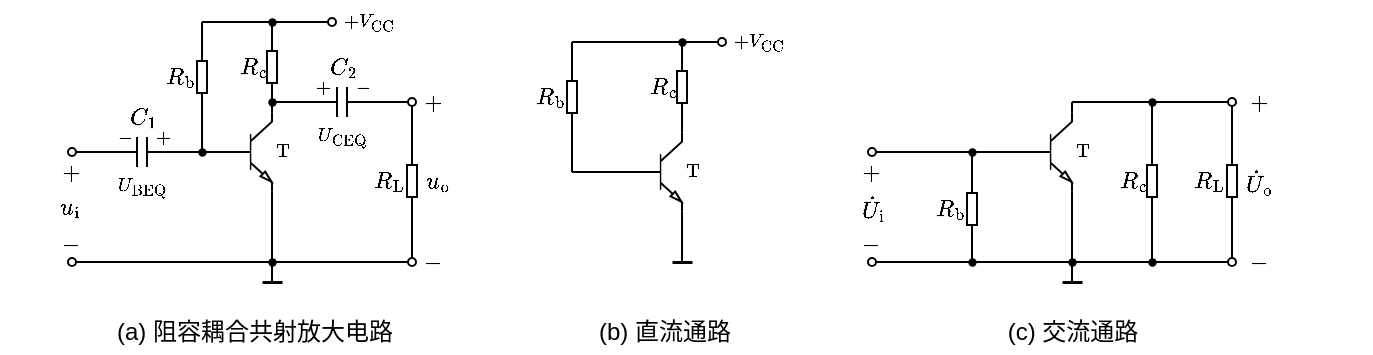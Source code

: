 <mxfile version="17.2.1" type="device"><diagram id="LxgpGTEpM2uw6Em7y6WH" name="第 1 页"><mxGraphModel dx="942" dy="685" grid="1" gridSize="5" guides="1" tooltips="1" connect="1" arrows="1" fold="1" page="1" pageScale="1" pageWidth="827" pageHeight="1169" math="1" shadow="0"><root><mxCell id="0"/><mxCell id="1" parent="0"/><mxCell id="xhZ3Qp5s_fJm1hB33Sz4-6" value="\(u_\mathrm{i}\)" style="text;html=1;resizable=1;autosize=1;align=center;verticalAlign=middle;points=[];fillColor=none;strokeColor=none;rounded=0;comic=0;movable=1;rotatable=1;deletable=1;editable=1;connectable=0;fontSize=10;" parent="1" vertex="1"><mxGeometry x="111.5" y="165" width="15" height="15" as="geometry"/></mxCell><mxCell id="xhZ3Qp5s_fJm1hB33Sz4-12" value="" style="endArrow=none;html=1;rounded=0;fontSize=10;startSize=4;endSize=4;entryX=1;entryY=0.5;entryDx=0;entryDy=0;entryPerimeter=0;endFill=0;startArrow=oval;startFill=0;" parent="1" target="xhZ3Qp5s_fJm1hB33Sz4-76" edge="1"><mxGeometry width="50" height="50" relative="1" as="geometry"><mxPoint x="120" y="145" as="sourcePoint"/><mxPoint x="147" y="145.0" as="targetPoint"/></mxGeometry></mxCell><mxCell id="xhZ3Qp5s_fJm1hB33Sz4-14" value="" style="endArrow=none;html=1;rounded=0;fontSize=10;startSize=4;endSize=4;exitX=0;exitY=0.5;exitDx=0;exitDy=0;exitPerimeter=0;entryX=0;entryY=0.5;entryDx=0;entryDy=0;entryPerimeter=0;" parent="1" source="xhZ3Qp5s_fJm1hB33Sz4-76" target="xhZ3Qp5s_fJm1hB33Sz4-35" edge="1"><mxGeometry width="50" height="50" relative="1" as="geometry"><mxPoint x="172" y="145.0" as="sourcePoint"/><mxPoint x="192" y="145" as="targetPoint"/></mxGeometry></mxCell><mxCell id="xhZ3Qp5s_fJm1hB33Sz4-19" value="$$R_{\mathrm{c}}$$" style="text;html=1;resizable=1;autosize=1;align=center;verticalAlign=middle;points=[];fillColor=none;strokeColor=none;rounded=0;fontSize=10;movable=1;rotatable=1;deletable=1;editable=1;connectable=0;allowArrows=0;" parent="1" vertex="1"><mxGeometry x="202.5" y="92.5" width="15" height="20" as="geometry"/></mxCell><mxCell id="xhZ3Qp5s_fJm1hB33Sz4-20" value="" style="endArrow=none;html=1;rounded=0;fontSize=10;startSize=4;endSize=4;entryX=1;entryY=0.5;entryDx=0;entryDy=0;entryPerimeter=0;" parent="1" target="xhZ3Qp5s_fJm1hB33Sz4-21" edge="1"><mxGeometry width="50" height="50" relative="1" as="geometry"><mxPoint x="220" y="80" as="sourcePoint"/><mxPoint x="417" y="40.5" as="targetPoint"/></mxGeometry></mxCell><mxCell id="xhZ3Qp5s_fJm1hB33Sz4-21" value="" style="pointerEvents=1;verticalLabelPosition=bottom;shadow=0;dashed=0;align=center;html=1;verticalAlign=top;shape=mxgraph.electrical.resistors.resistor_1;fontSize=10;direction=north;allowArrows=0;" parent="1" vertex="1"><mxGeometry x="217.5" y="90" width="5" height="25" as="geometry"/></mxCell><mxCell id="xhZ3Qp5s_fJm1hB33Sz4-22" value="" style="endArrow=none;html=1;rounded=0;fontSize=10;startSize=4;endSize=4;exitX=0;exitY=0.5;exitDx=0;exitDy=0;exitPerimeter=0;entryX=1;entryY=0;entryDx=0;entryDy=0;entryPerimeter=0;" parent="1" source="xhZ3Qp5s_fJm1hB33Sz4-21" target="xhZ3Qp5s_fJm1hB33Sz4-35" edge="1"><mxGeometry width="50" height="50" relative="1" as="geometry"><mxPoint x="309.5" y="-6.5" as="sourcePoint"/><mxPoint x="220" y="108" as="targetPoint"/></mxGeometry></mxCell><mxCell id="xhZ3Qp5s_fJm1hB33Sz4-35" value="" style="verticalLabelPosition=bottom;shadow=0;dashed=0;align=center;html=1;verticalAlign=top;shape=mxgraph.electrical.transistors.npn_transistor_5;fontSize=8;strokeWidth=1;sketch=0;" parent="1" vertex="1"><mxGeometry x="195" y="125" width="25" height="40" as="geometry"/></mxCell><mxCell id="xhZ3Qp5s_fJm1hB33Sz4-36" value="" style="endArrow=oval;html=1;rounded=0;fontSize=8;strokeWidth=1;startArrow=oval;startFill=0;endFill=0;startSize=4;endSize=4;" parent="1" edge="1"><mxGeometry width="50" height="50" relative="1" as="geometry"><mxPoint x="120" y="200" as="sourcePoint"/><mxPoint x="290" y="200" as="targetPoint"/></mxGeometry></mxCell><mxCell id="xhZ3Qp5s_fJm1hB33Sz4-37" value="" style="endArrow=none;html=1;rounded=0;fontSize=8;strokeWidth=1;exitX=1;exitY=1;exitDx=0;exitDy=0;exitPerimeter=0;" parent="1" source="xhZ3Qp5s_fJm1hB33Sz4-35" edge="1"><mxGeometry width="50" height="50" relative="1" as="geometry"><mxPoint x="270" y="175" as="sourcePoint"/><mxPoint x="220" y="200" as="targetPoint"/></mxGeometry></mxCell><mxCell id="xhZ3Qp5s_fJm1hB33Sz4-38" value="" style="endArrow=none;html=1;rounded=0;fontSize=8;strokeWidth=1;" parent="1" edge="1"><mxGeometry width="50" height="50" relative="1" as="geometry"><mxPoint x="220" y="210" as="sourcePoint"/><mxPoint x="220" y="200" as="targetPoint"/></mxGeometry></mxCell><mxCell id="xhZ3Qp5s_fJm1hB33Sz4-39" value="" style="endArrow=none;html=1;rounded=0;fontSize=8;strokeWidth=1.5;" parent="1" edge="1"><mxGeometry width="50" height="50" relative="1" as="geometry"><mxPoint x="215" y="210" as="sourcePoint"/><mxPoint x="225" y="210" as="targetPoint"/></mxGeometry></mxCell><mxCell id="xhZ3Qp5s_fJm1hB33Sz4-40" value="" style="shape=waypoint;sketch=0;fillStyle=solid;size=6;pointerEvents=1;points=[];fillColor=none;resizable=1;rotatable=1;perimeter=centerPerimeter;snapToPoint=1;shadow=0;fontSize=6;strokeWidth=0.1;movable=1;deletable=1;editable=1;connectable=1;" parent="1" vertex="1"><mxGeometry x="210" y="190" width="20" height="20" as="geometry"/></mxCell><mxCell id="xhZ3Qp5s_fJm1hB33Sz4-41" value="" style="endArrow=oval;html=1;rounded=0;fontSize=6;strokeWidth=1;startArrow=none;startFill=0;endFill=0;startSize=4;endSize=4;exitX=0;exitY=0.5;exitDx=0;exitDy=0;exitPerimeter=0;" parent="1" edge="1"><mxGeometry width="50" height="50" relative="1" as="geometry"><mxPoint x="275" y="120.0" as="sourcePoint"/><mxPoint x="290" y="120" as="targetPoint"/></mxGeometry></mxCell><mxCell id="xhZ3Qp5s_fJm1hB33Sz4-42" value="" style="shape=waypoint;sketch=0;fillStyle=solid;size=6;pointerEvents=1;points=[];fillColor=none;resizable=1;rotatable=1;perimeter=centerPerimeter;snapToPoint=1;shadow=0;fontSize=6;strokeWidth=0.1;movable=1;deletable=1;editable=1;connectable=1;" parent="1" vertex="1"><mxGeometry x="210" y="110" width="20" height="20" as="geometry"/></mxCell><mxCell id="xhZ3Qp5s_fJm1hB33Sz4-44" value="" style="endArrow=oval;html=1;rounded=0;fontSize=6;startSize=4;endSize=4;strokeWidth=1;endFill=0;" parent="1" edge="1"><mxGeometry width="50" height="50" relative="1" as="geometry"><mxPoint x="220" y="80" as="sourcePoint"/><mxPoint x="250" y="80" as="targetPoint"/></mxGeometry></mxCell><mxCell id="xhZ3Qp5s_fJm1hB33Sz4-54" value="$$+V_{\mathrm{CC}}$$" style="text;html=1;align=center;verticalAlign=middle;resizable=1;points=[];autosize=1;strokeColor=none;fillColor=none;fontSize=8;movable=1;rotatable=1;deletable=1;editable=1;connectable=1;" parent="1" vertex="1"><mxGeometry x="250" y="70" width="35" height="20" as="geometry"/></mxCell><mxCell id="xhZ3Qp5s_fJm1hB33Sz4-55" value="$$\mathrm{T}$$" style="text;html=1;align=center;verticalAlign=middle;resizable=1;points=[];autosize=1;strokeColor=none;fillColor=none;fontSize=8;movable=1;rotatable=1;deletable=1;editable=1;connectable=1;" parent="1" vertex="1"><mxGeometry x="215" y="135" width="20" height="20" as="geometry"/></mxCell><mxCell id="xhZ3Qp5s_fJm1hB33Sz4-56" value="$$u_{\mathrm{o}}$$" style="text;html=1;align=center;verticalAlign=middle;resizable=1;points=[];autosize=1;strokeColor=none;fillColor=none;fontSize=10;movable=1;rotatable=1;deletable=1;editable=1;connectable=0;" parent="1" vertex="1"><mxGeometry x="292.5" y="149.5" width="20" height="20" as="geometry"/></mxCell><mxCell id="xhZ3Qp5s_fJm1hB33Sz4-57" value="$$+$$" style="text;html=1;align=center;verticalAlign=middle;resizable=1;points=[];autosize=1;strokeColor=none;fillColor=none;fontSize=10;movable=1;rotatable=1;deletable=1;editable=1;connectable=0;" parent="1" vertex="1"><mxGeometry x="290" y="110" width="20" height="20" as="geometry"/></mxCell><mxCell id="xhZ3Qp5s_fJm1hB33Sz4-58" value="$$-$$" style="text;html=1;align=center;verticalAlign=middle;resizable=1;points=[];autosize=1;strokeColor=none;fillColor=none;fontSize=10;movable=1;rotatable=1;deletable=1;editable=1;connectable=0;" parent="1" vertex="1"><mxGeometry x="290" y="190" width="20" height="20" as="geometry"/></mxCell><mxCell id="xhZ3Qp5s_fJm1hB33Sz4-59" value="$$+$$" style="text;html=1;align=center;verticalAlign=middle;resizable=1;points=[];autosize=1;strokeColor=none;fillColor=none;fontSize=10;movable=1;rotatable=1;deletable=1;editable=1;connectable=0;" parent="1" vertex="1"><mxGeometry x="109" y="147.5" width="20" height="15" as="geometry"/></mxCell><mxCell id="xhZ3Qp5s_fJm1hB33Sz4-60" value="$$-$$" style="text;html=1;align=center;verticalAlign=middle;resizable=1;points=[];autosize=1;strokeColor=none;fillColor=none;fontSize=10;movable=1;rotatable=1;deletable=1;editable=1;connectable=0;" parent="1" vertex="1"><mxGeometry x="109" y="183" width="20" height="15" as="geometry"/></mxCell><mxCell id="xhZ3Qp5s_fJm1hB33Sz4-61" value="" style="endArrow=none;html=1;rounded=0;fontSize=8;startSize=4;endSize=4;strokeWidth=1;entryX=0;entryY=0.5;entryDx=0;entryDy=0;entryPerimeter=0;" parent="1" target="xhZ3Qp5s_fJm1hB33Sz4-64" edge="1"><mxGeometry width="50" height="50" relative="1" as="geometry"><mxPoint x="185" y="145" as="sourcePoint"/><mxPoint x="185" y="120" as="targetPoint"/></mxGeometry></mxCell><mxCell id="xhZ3Qp5s_fJm1hB33Sz4-62" value="" style="shape=waypoint;sketch=0;fillStyle=solid;size=6;pointerEvents=1;points=[];fillColor=none;resizable=1;rotatable=1;perimeter=centerPerimeter;snapToPoint=1;shadow=0;fontSize=6;strokeWidth=0.1;movable=1;deletable=1;editable=1;connectable=1;" parent="1" vertex="1"><mxGeometry x="175" y="135" width="20" height="20" as="geometry"/></mxCell><mxCell id="xhZ3Qp5s_fJm1hB33Sz4-63" value="$$R_{\mathrm{b}}$$" style="text;html=1;resizable=1;autosize=1;align=center;verticalAlign=middle;points=[];fillColor=none;strokeColor=none;rounded=0;fontSize=10;movable=1;rotatable=1;deletable=1;editable=1;connectable=0;allowArrows=0;" parent="1" vertex="1"><mxGeometry x="165" y="100" width="17.5" height="15" as="geometry"/></mxCell><mxCell id="xhZ3Qp5s_fJm1hB33Sz4-64" value="" style="pointerEvents=1;verticalLabelPosition=bottom;shadow=0;dashed=0;align=center;html=1;verticalAlign=top;shape=mxgraph.electrical.resistors.resistor_1;fontSize=10;direction=north;allowArrows=0;" parent="1" vertex="1"><mxGeometry x="182.5" y="95" width="5" height="25" as="geometry"/></mxCell><mxCell id="xhZ3Qp5s_fJm1hB33Sz4-65" value="" style="endArrow=none;html=1;rounded=0;fontSize=8;startSize=4;endSize=4;strokeWidth=1;exitX=1;exitY=0.5;exitDx=0;exitDy=0;exitPerimeter=0;" parent="1" source="xhZ3Qp5s_fJm1hB33Sz4-64" edge="1"><mxGeometry width="50" height="50" relative="1" as="geometry"><mxPoint x="220" y="80" as="sourcePoint"/><mxPoint x="185" y="80" as="targetPoint"/></mxGeometry></mxCell><mxCell id="xhZ3Qp5s_fJm1hB33Sz4-66" value="" style="endArrow=none;html=1;rounded=0;fontSize=8;startSize=4;endSize=4;strokeWidth=1;" parent="1" edge="1"><mxGeometry width="50" height="50" relative="1" as="geometry"><mxPoint x="185" y="80" as="sourcePoint"/><mxPoint x="220" y="80" as="targetPoint"/></mxGeometry></mxCell><mxCell id="xhZ3Qp5s_fJm1hB33Sz4-67" value="" style="shape=waypoint;sketch=0;fillStyle=solid;size=6;pointerEvents=1;points=[];fillColor=none;resizable=1;rotatable=1;perimeter=centerPerimeter;snapToPoint=1;shadow=0;fontSize=6;strokeWidth=0.1;movable=1;deletable=1;editable=1;connectable=1;" parent="1" vertex="1"><mxGeometry x="210" y="70" width="20" height="20" as="geometry"/></mxCell><mxCell id="xhZ3Qp5s_fJm1hB33Sz4-68" value="$$R_{\mathrm{L}}$$" style="text;html=1;resizable=1;autosize=1;align=center;verticalAlign=middle;points=[];fillColor=none;strokeColor=none;rounded=0;fontSize=10;movable=1;rotatable=1;deletable=1;editable=1;connectable=0;allowArrows=0;" parent="1" vertex="1"><mxGeometry x="270" y="149.5" width="15" height="20" as="geometry"/></mxCell><mxCell id="xhZ3Qp5s_fJm1hB33Sz4-69" value="" style="pointerEvents=1;verticalLabelPosition=bottom;shadow=0;dashed=0;align=center;html=1;verticalAlign=top;shape=mxgraph.electrical.resistors.resistor_1;fontSize=10;direction=north;allowArrows=0;" parent="1" vertex="1"><mxGeometry x="287.5" y="147" width="5" height="25" as="geometry"/></mxCell><mxCell id="xhZ3Qp5s_fJm1hB33Sz4-71" value="" style="endArrow=none;html=1;rounded=0;fontSize=8;startSize=4;endSize=4;strokeWidth=1;entryX=1;entryY=0.5;entryDx=0;entryDy=0;entryPerimeter=0;" parent="1" target="xhZ3Qp5s_fJm1hB33Sz4-69" edge="1"><mxGeometry width="50" height="50" relative="1" as="geometry"><mxPoint x="290" y="122" as="sourcePoint"/><mxPoint x="340" y="70" as="targetPoint"/></mxGeometry></mxCell><mxCell id="xhZ3Qp5s_fJm1hB33Sz4-73" value="" style="endArrow=none;html=1;rounded=0;fontSize=8;startSize=4;endSize=4;strokeWidth=1;entryX=0;entryY=0.5;entryDx=0;entryDy=0;entryPerimeter=0;" parent="1" target="xhZ3Qp5s_fJm1hB33Sz4-69" edge="1"><mxGeometry width="50" height="50" relative="1" as="geometry"><mxPoint x="290" y="198" as="sourcePoint"/><mxPoint x="340" y="150" as="targetPoint"/></mxGeometry></mxCell><mxCell id="xhZ3Qp5s_fJm1hB33Sz4-75" value="$$C_1$$" style="text;html=1;align=center;verticalAlign=middle;resizable=1;points=[];autosize=1;strokeColor=none;fillColor=none;fontSize=10;movable=1;rotatable=1;deletable=1;editable=1;connectable=0;allowArrows=0;" parent="1" vertex="1"><mxGeometry x="145" y="117.5" width="20" height="20" as="geometry"/></mxCell><mxCell id="xhZ3Qp5s_fJm1hB33Sz4-76" value="" style="pointerEvents=1;verticalLabelPosition=bottom;shadow=0;dashed=0;align=center;html=1;verticalAlign=top;shape=mxgraph.electrical.capacitors.capacitor_1;direction=west;connectable=1;" parent="1" vertex="1"><mxGeometry x="130" y="137.5" width="50" height="15" as="geometry"/></mxCell><mxCell id="xhZ3Qp5s_fJm1hB33Sz4-78" value="$$-$$" style="text;html=1;align=center;verticalAlign=middle;resizable=1;points=[];autosize=1;strokeColor=none;fillColor=none;fontSize=8;movable=1;rotatable=1;deletable=1;editable=1;connectable=0;allowArrows=0;" parent="1" vertex="1"><mxGeometry x="141" y="133" width="10" height="10" as="geometry"/></mxCell><mxCell id="xhZ3Qp5s_fJm1hB33Sz4-79" value="$$+$$" style="text;html=1;align=center;verticalAlign=middle;resizable=1;points=[];autosize=1;strokeColor=none;fillColor=none;fontSize=8;movable=1;rotatable=1;deletable=1;editable=1;connectable=0;allowArrows=0;" parent="1" vertex="1"><mxGeometry x="160" y="133" width="10" height="10" as="geometry"/></mxCell><mxCell id="xhZ3Qp5s_fJm1hB33Sz4-83" value="$$U_{\mathrm{BEQ}}$$" style="text;html=1;align=center;verticalAlign=middle;resizable=1;points=[];autosize=1;strokeColor=none;fillColor=none;fontSize=8;movable=1;rotatable=1;deletable=1;editable=1;connectable=1;" parent="1" vertex="1"><mxGeometry x="145" y="152" width="20" height="20" as="geometry"/></mxCell><mxCell id="xhZ3Qp5s_fJm1hB33Sz4-84" value="$$C_2$$" style="text;html=1;align=center;verticalAlign=middle;resizable=1;points=[];autosize=1;strokeColor=none;fillColor=none;fontSize=10;movable=1;rotatable=1;deletable=1;editable=1;connectable=0;allowArrows=0;" parent="1" vertex="1"><mxGeometry x="245" y="92.5" width="20" height="20" as="geometry"/></mxCell><mxCell id="xhZ3Qp5s_fJm1hB33Sz4-85" value="" style="pointerEvents=1;verticalLabelPosition=bottom;shadow=0;dashed=0;align=center;html=1;verticalAlign=top;shape=mxgraph.electrical.capacitors.capacitor_1;direction=west;connectable=0;movable=0;resizable=0;rotatable=0;deletable=0;editable=0;" parent="1" vertex="1"><mxGeometry x="230" y="112.5" width="50" height="15" as="geometry"/></mxCell><mxCell id="xhZ3Qp5s_fJm1hB33Sz4-86" value="$$-$$" style="text;html=1;align=center;verticalAlign=middle;resizable=1;points=[];autosize=1;strokeColor=none;fillColor=none;fontSize=8;movable=1;rotatable=1;deletable=1;editable=1;connectable=0;allowArrows=0;" parent="1" vertex="1"><mxGeometry x="260" y="107.5" width="10" height="10" as="geometry"/></mxCell><mxCell id="xhZ3Qp5s_fJm1hB33Sz4-87" value="$$+$$" style="text;html=1;align=center;verticalAlign=middle;resizable=1;points=[];autosize=1;strokeColor=none;fillColor=none;fontSize=8;movable=1;rotatable=1;deletable=1;editable=1;connectable=0;allowArrows=0;" parent="1" vertex="1"><mxGeometry x="240" y="107.5" width="10" height="10" as="geometry"/></mxCell><mxCell id="xhZ3Qp5s_fJm1hB33Sz4-88" value="$$U_{\mathrm{CEQ}}$$" style="text;html=1;align=center;verticalAlign=middle;resizable=1;points=[];autosize=1;strokeColor=none;fillColor=none;fontSize=8;movable=1;rotatable=1;deletable=1;editable=1;connectable=1;" parent="1" vertex="1"><mxGeometry x="240" y="127" width="30" height="20" as="geometry"/></mxCell><mxCell id="xhZ3Qp5s_fJm1hB33Sz4-89" value="" style="endArrow=none;html=1;rounded=0;fontSize=8;startSize=4;endSize=4;strokeWidth=1;entryX=1;entryY=0.5;entryDx=0;entryDy=0;entryPerimeter=0;" parent="1" target="xhZ3Qp5s_fJm1hB33Sz4-85" edge="1"><mxGeometry width="50" height="50" relative="1" as="geometry"><mxPoint x="220" y="120" as="sourcePoint"/><mxPoint x="270" y="70" as="targetPoint"/></mxGeometry></mxCell><mxCell id="VDqRzdQEF6ef2rBEcYT3-3" value="" style="endArrow=none;html=1;rounded=0;fontSize=10;startSize=4;endSize=4;entryX=0;entryY=0.5;entryDx=0;entryDy=0;entryPerimeter=0;" parent="1" target="VDqRzdQEF6ef2rBEcYT3-8" edge="1"><mxGeometry width="50" height="50" relative="1" as="geometry"><mxPoint x="370" y="155" as="sourcePoint"/><mxPoint x="380" y="155" as="targetPoint"/></mxGeometry></mxCell><mxCell id="VDqRzdQEF6ef2rBEcYT3-4" value="$$R_{\mathrm{c}}$$" style="text;html=1;resizable=1;autosize=1;align=center;verticalAlign=middle;points=[];fillColor=none;strokeColor=none;rounded=0;fontSize=10;movable=1;rotatable=1;deletable=1;editable=1;connectable=0;allowArrows=0;" parent="1" vertex="1"><mxGeometry x="407.5" y="102.5" width="15" height="20" as="geometry"/></mxCell><mxCell id="VDqRzdQEF6ef2rBEcYT3-5" value="" style="endArrow=none;html=1;rounded=0;fontSize=10;startSize=4;endSize=4;entryX=1;entryY=0.5;entryDx=0;entryDy=0;entryPerimeter=0;" parent="1" target="VDqRzdQEF6ef2rBEcYT3-6" edge="1"><mxGeometry width="50" height="50" relative="1" as="geometry"><mxPoint x="425" y="90" as="sourcePoint"/><mxPoint x="622" y="50.5" as="targetPoint"/></mxGeometry></mxCell><mxCell id="VDqRzdQEF6ef2rBEcYT3-6" value="" style="pointerEvents=1;verticalLabelPosition=bottom;shadow=0;dashed=0;align=center;html=1;verticalAlign=top;shape=mxgraph.electrical.resistors.resistor_1;fontSize=10;direction=north;allowArrows=0;" parent="1" vertex="1"><mxGeometry x="422.5" y="100" width="5" height="25" as="geometry"/></mxCell><mxCell id="VDqRzdQEF6ef2rBEcYT3-7" value="" style="endArrow=none;html=1;rounded=0;fontSize=10;startSize=4;endSize=4;exitX=0;exitY=0.5;exitDx=0;exitDy=0;exitPerimeter=0;entryX=1;entryY=0;entryDx=0;entryDy=0;entryPerimeter=0;" parent="1" source="VDqRzdQEF6ef2rBEcYT3-6" target="VDqRzdQEF6ef2rBEcYT3-8" edge="1"><mxGeometry width="50" height="50" relative="1" as="geometry"><mxPoint x="514.5" y="3.5" as="sourcePoint"/><mxPoint x="425" y="118" as="targetPoint"/></mxGeometry></mxCell><mxCell id="VDqRzdQEF6ef2rBEcYT3-8" value="" style="verticalLabelPosition=bottom;shadow=0;dashed=0;align=center;html=1;verticalAlign=top;shape=mxgraph.electrical.transistors.npn_transistor_5;fontSize=8;strokeWidth=1;sketch=0;" parent="1" vertex="1"><mxGeometry x="400" y="135" width="25" height="40" as="geometry"/></mxCell><mxCell id="VDqRzdQEF6ef2rBEcYT3-10" value="" style="endArrow=none;html=1;rounded=0;fontSize=8;strokeWidth=1;exitX=1;exitY=1;exitDx=0;exitDy=0;exitPerimeter=0;" parent="1" source="VDqRzdQEF6ef2rBEcYT3-8" edge="1"><mxGeometry width="50" height="50" relative="1" as="geometry"><mxPoint x="475" y="185" as="sourcePoint"/><mxPoint x="425" y="200" as="targetPoint"/></mxGeometry></mxCell><mxCell id="VDqRzdQEF6ef2rBEcYT3-12" value="" style="endArrow=none;html=1;rounded=0;fontSize=8;strokeWidth=1.5;" parent="1" edge="1"><mxGeometry width="50" height="50" relative="1" as="geometry"><mxPoint x="420" y="200" as="sourcePoint"/><mxPoint x="430" y="200" as="targetPoint"/></mxGeometry></mxCell><mxCell id="VDqRzdQEF6ef2rBEcYT3-16" value="" style="endArrow=oval;html=1;rounded=0;fontSize=6;startSize=4;endSize=4;strokeWidth=1;endFill=0;" parent="1" edge="1"><mxGeometry width="50" height="50" relative="1" as="geometry"><mxPoint x="425" y="90" as="sourcePoint"/><mxPoint x="445" y="90" as="targetPoint"/></mxGeometry></mxCell><mxCell id="VDqRzdQEF6ef2rBEcYT3-17" value="$$+V_{\mathrm{CC}}$$" style="text;html=1;align=center;verticalAlign=middle;resizable=1;points=[];autosize=1;strokeColor=none;fillColor=none;fontSize=8;movable=1;rotatable=1;deletable=1;editable=1;connectable=1;" parent="1" vertex="1"><mxGeometry x="445" y="80" width="35" height="20" as="geometry"/></mxCell><mxCell id="VDqRzdQEF6ef2rBEcYT3-18" value="$$\mathrm{T}$$" style="text;html=1;align=center;verticalAlign=middle;resizable=1;points=[];autosize=1;strokeColor=none;fillColor=none;fontSize=8;movable=1;rotatable=1;deletable=1;editable=1;connectable=1;" parent="1" vertex="1"><mxGeometry x="420" y="145" width="20" height="20" as="geometry"/></mxCell><mxCell id="VDqRzdQEF6ef2rBEcYT3-24" value="" style="endArrow=none;html=1;rounded=0;fontSize=8;startSize=4;endSize=4;strokeWidth=1;entryX=0;entryY=0.5;entryDx=0;entryDy=0;entryPerimeter=0;" parent="1" target="VDqRzdQEF6ef2rBEcYT3-27" edge="1"><mxGeometry width="50" height="50" relative="1" as="geometry"><mxPoint x="370" y="155" as="sourcePoint"/><mxPoint x="370" y="130" as="targetPoint"/></mxGeometry></mxCell><mxCell id="VDqRzdQEF6ef2rBEcYT3-26" value="$$R_{\mathrm{b}}$$" style="text;html=1;resizable=1;autosize=1;align=center;verticalAlign=middle;points=[];fillColor=none;strokeColor=none;rounded=0;fontSize=10;movable=1;rotatable=1;deletable=1;editable=1;connectable=0;allowArrows=0;" parent="1" vertex="1"><mxGeometry x="350" y="110" width="17.5" height="15" as="geometry"/></mxCell><mxCell id="VDqRzdQEF6ef2rBEcYT3-27" value="" style="pointerEvents=1;verticalLabelPosition=bottom;shadow=0;dashed=0;align=center;html=1;verticalAlign=top;shape=mxgraph.electrical.resistors.resistor_1;fontSize=10;direction=north;allowArrows=0;" parent="1" vertex="1"><mxGeometry x="367.5" y="105" width="5" height="25" as="geometry"/></mxCell><mxCell id="VDqRzdQEF6ef2rBEcYT3-28" value="" style="endArrow=none;html=1;rounded=0;fontSize=8;startSize=4;endSize=4;strokeWidth=1;exitX=1;exitY=0.5;exitDx=0;exitDy=0;exitPerimeter=0;" parent="1" source="VDqRzdQEF6ef2rBEcYT3-27" edge="1"><mxGeometry width="50" height="50" relative="1" as="geometry"><mxPoint x="405" y="90" as="sourcePoint"/><mxPoint x="370" y="90" as="targetPoint"/></mxGeometry></mxCell><mxCell id="VDqRzdQEF6ef2rBEcYT3-29" value="" style="endArrow=none;html=1;rounded=0;fontSize=8;startSize=4;endSize=4;strokeWidth=1;" parent="1" edge="1"><mxGeometry width="50" height="50" relative="1" as="geometry"><mxPoint x="370" y="90" as="sourcePoint"/><mxPoint x="425" y="90" as="targetPoint"/></mxGeometry></mxCell><mxCell id="VDqRzdQEF6ef2rBEcYT3-30" value="" style="shape=waypoint;sketch=0;fillStyle=solid;size=6;pointerEvents=1;points=[];fillColor=none;resizable=1;rotatable=1;perimeter=centerPerimeter;snapToPoint=1;shadow=0;fontSize=6;strokeWidth=0.1;movable=1;deletable=1;editable=1;connectable=1;" parent="1" vertex="1"><mxGeometry x="415" y="80" width="20" height="20" as="geometry"/></mxCell><mxCell id="VDqRzdQEF6ef2rBEcYT3-46" value="\(\dot{U}_\mathrm{i}\)" style="text;html=1;resizable=1;autosize=1;align=center;verticalAlign=middle;points=[];fillColor=none;strokeColor=none;rounded=0;comic=0;movable=1;rotatable=1;deletable=1;editable=1;connectable=0;fontSize=10;" parent="1" vertex="1"><mxGeometry x="510" y="163" width="20" height="20" as="geometry"/></mxCell><mxCell id="VDqRzdQEF6ef2rBEcYT3-47" value="" style="endArrow=none;html=1;rounded=0;fontSize=10;startSize=4;endSize=4;endFill=0;startArrow=oval;startFill=0;" parent="1" edge="1"><mxGeometry width="50" height="50" relative="1" as="geometry"><mxPoint x="520" y="145" as="sourcePoint"/><mxPoint x="585" y="145" as="targetPoint"/></mxGeometry></mxCell><mxCell id="VDqRzdQEF6ef2rBEcYT3-48" value="" style="endArrow=none;html=1;rounded=0;fontSize=10;startSize=4;endSize=4;exitX=0;exitY=0.5;exitDx=0;exitDy=0;exitPerimeter=0;entryX=0;entryY=0.5;entryDx=0;entryDy=0;entryPerimeter=0;" parent="1" target="VDqRzdQEF6ef2rBEcYT3-53" edge="1"><mxGeometry width="50" height="50" relative="1" as="geometry"><mxPoint x="580" y="145" as="sourcePoint"/><mxPoint x="592" y="145" as="targetPoint"/></mxGeometry></mxCell><mxCell id="VDqRzdQEF6ef2rBEcYT3-49" value="$$R_{\mathrm{c}}$$" style="text;html=1;resizable=1;autosize=1;align=center;verticalAlign=middle;points=[];fillColor=none;strokeColor=none;rounded=0;fontSize=10;movable=1;rotatable=1;deletable=1;editable=1;connectable=0;allowArrows=0;" parent="1" vertex="1"><mxGeometry x="642.5" y="149.5" width="15" height="20" as="geometry"/></mxCell><mxCell id="VDqRzdQEF6ef2rBEcYT3-50" value="" style="endArrow=none;html=1;rounded=0;fontSize=10;startSize=4;endSize=4;entryX=1;entryY=0.5;entryDx=0;entryDy=0;entryPerimeter=0;" parent="1" target="VDqRzdQEF6ef2rBEcYT3-51" edge="1"><mxGeometry width="50" height="50" relative="1" as="geometry"><mxPoint x="660" y="120" as="sourcePoint"/><mxPoint x="817" y="40.5" as="targetPoint"/></mxGeometry></mxCell><mxCell id="VDqRzdQEF6ef2rBEcYT3-51" value="" style="pointerEvents=1;verticalLabelPosition=bottom;shadow=0;dashed=0;align=center;html=1;verticalAlign=top;shape=mxgraph.electrical.resistors.resistor_1;fontSize=10;direction=north;allowArrows=0;" parent="1" vertex="1"><mxGeometry x="657.5" y="147" width="5" height="25" as="geometry"/></mxCell><mxCell id="VDqRzdQEF6ef2rBEcYT3-52" value="" style="endArrow=none;html=1;rounded=0;fontSize=10;startSize=4;endSize=4;exitX=0;exitY=0.5;exitDx=0;exitDy=0;exitPerimeter=0;" parent="1" source="VDqRzdQEF6ef2rBEcYT3-51" edge="1"><mxGeometry width="50" height="50" relative="1" as="geometry"><mxPoint x="709.5" y="-6.5" as="sourcePoint"/><mxPoint x="660" y="200" as="targetPoint"/></mxGeometry></mxCell><mxCell id="VDqRzdQEF6ef2rBEcYT3-53" value="" style="verticalLabelPosition=bottom;shadow=0;dashed=0;align=center;html=1;verticalAlign=top;shape=mxgraph.electrical.transistors.npn_transistor_5;fontSize=8;strokeWidth=1;sketch=0;" parent="1" vertex="1"><mxGeometry x="595" y="125" width="25" height="40" as="geometry"/></mxCell><mxCell id="VDqRzdQEF6ef2rBEcYT3-54" value="" style="endArrow=oval;html=1;rounded=0;fontSize=8;strokeWidth=1;startArrow=oval;startFill=0;endFill=0;startSize=4;endSize=4;" parent="1" edge="1"><mxGeometry width="50" height="50" relative="1" as="geometry"><mxPoint x="520" y="200" as="sourcePoint"/><mxPoint x="700" y="200" as="targetPoint"/></mxGeometry></mxCell><mxCell id="VDqRzdQEF6ef2rBEcYT3-55" value="" style="endArrow=none;html=1;rounded=0;fontSize=8;strokeWidth=1;exitX=1;exitY=1;exitDx=0;exitDy=0;exitPerimeter=0;" parent="1" source="VDqRzdQEF6ef2rBEcYT3-53" edge="1"><mxGeometry width="50" height="50" relative="1" as="geometry"><mxPoint x="670" y="175" as="sourcePoint"/><mxPoint x="620" y="200" as="targetPoint"/></mxGeometry></mxCell><mxCell id="VDqRzdQEF6ef2rBEcYT3-56" value="" style="endArrow=none;html=1;rounded=0;fontSize=8;strokeWidth=1;" parent="1" edge="1"><mxGeometry width="50" height="50" relative="1" as="geometry"><mxPoint x="620" y="210" as="sourcePoint"/><mxPoint x="620" y="200" as="targetPoint"/></mxGeometry></mxCell><mxCell id="VDqRzdQEF6ef2rBEcYT3-57" value="" style="endArrow=none;html=1;rounded=0;fontSize=8;strokeWidth=1.5;" parent="1" edge="1"><mxGeometry width="50" height="50" relative="1" as="geometry"><mxPoint x="615" y="210" as="sourcePoint"/><mxPoint x="625" y="210" as="targetPoint"/></mxGeometry></mxCell><mxCell id="VDqRzdQEF6ef2rBEcYT3-58" value="" style="shape=waypoint;sketch=0;fillStyle=solid;size=6;pointerEvents=1;points=[];fillColor=none;resizable=1;rotatable=1;perimeter=centerPerimeter;snapToPoint=1;shadow=0;fontSize=6;strokeWidth=0.1;movable=1;deletable=1;editable=1;connectable=1;" parent="1" vertex="1"><mxGeometry x="610" y="190" width="20" height="20" as="geometry"/></mxCell><mxCell id="VDqRzdQEF6ef2rBEcYT3-59" value="" style="endArrow=oval;html=1;rounded=0;fontSize=6;strokeWidth=1;startArrow=none;startFill=0;endFill=0;startSize=4;endSize=4;exitX=0;exitY=0.5;exitDx=0;exitDy=0;exitPerimeter=0;" parent="1" edge="1"><mxGeometry width="50" height="50" relative="1" as="geometry"><mxPoint x="685" y="120" as="sourcePoint"/><mxPoint x="700" y="120" as="targetPoint"/></mxGeometry></mxCell><mxCell id="VDqRzdQEF6ef2rBEcYT3-60" value="" style="shape=waypoint;sketch=0;fillStyle=solid;size=6;pointerEvents=1;points=[];fillColor=none;resizable=1;rotatable=1;perimeter=centerPerimeter;snapToPoint=1;shadow=0;fontSize=6;strokeWidth=0.1;movable=1;deletable=1;editable=1;connectable=1;" parent="1" vertex="1"><mxGeometry x="650" y="190" width="20" height="20" as="geometry"/></mxCell><mxCell id="VDqRzdQEF6ef2rBEcYT3-63" value="$$\mathrm{T}$$" style="text;html=1;align=center;verticalAlign=middle;resizable=1;points=[];autosize=1;strokeColor=none;fillColor=none;fontSize=8;movable=1;rotatable=1;deletable=1;editable=1;connectable=1;" parent="1" vertex="1"><mxGeometry x="615" y="135" width="20" height="20" as="geometry"/></mxCell><mxCell id="VDqRzdQEF6ef2rBEcYT3-64" value="$$\dot{U}_{\mathrm{o}}$$" style="text;html=1;align=center;verticalAlign=middle;resizable=1;points=[];autosize=1;strokeColor=none;fillColor=none;fontSize=10;movable=1;rotatable=1;deletable=1;editable=1;connectable=0;" parent="1" vertex="1"><mxGeometry x="700" y="149.5" width="25" height="20" as="geometry"/></mxCell><mxCell id="VDqRzdQEF6ef2rBEcYT3-65" value="$$+$$" style="text;html=1;align=center;verticalAlign=middle;resizable=1;points=[];autosize=1;strokeColor=none;fillColor=none;fontSize=10;movable=1;rotatable=1;deletable=1;editable=1;connectable=0;" parent="1" vertex="1"><mxGeometry x="702.5" y="110" width="20" height="20" as="geometry"/></mxCell><mxCell id="VDqRzdQEF6ef2rBEcYT3-66" value="$$-$$" style="text;html=1;align=center;verticalAlign=middle;resizable=1;points=[];autosize=1;strokeColor=none;fillColor=none;fontSize=10;movable=1;rotatable=1;deletable=1;editable=1;connectable=0;" parent="1" vertex="1"><mxGeometry x="702.5" y="190" width="20" height="20" as="geometry"/></mxCell><mxCell id="VDqRzdQEF6ef2rBEcYT3-67" value="$$+$$" style="text;html=1;align=center;verticalAlign=middle;resizable=1;points=[];autosize=1;strokeColor=none;fillColor=none;fontSize=10;movable=1;rotatable=1;deletable=1;editable=1;connectable=0;" parent="1" vertex="1"><mxGeometry x="509" y="147.5" width="20" height="15" as="geometry"/></mxCell><mxCell id="VDqRzdQEF6ef2rBEcYT3-68" value="$$-$$" style="text;html=1;align=center;verticalAlign=middle;resizable=1;points=[];autosize=1;strokeColor=none;fillColor=none;fontSize=10;movable=1;rotatable=1;deletable=1;editable=1;connectable=0;" parent="1" vertex="1"><mxGeometry x="509" y="183" width="20" height="15" as="geometry"/></mxCell><mxCell id="VDqRzdQEF6ef2rBEcYT3-69" value="" style="endArrow=none;html=1;rounded=0;fontSize=8;startSize=4;endSize=4;strokeWidth=1;entryX=0;entryY=0.5;entryDx=0;entryDy=0;entryPerimeter=0;" parent="1" target="VDqRzdQEF6ef2rBEcYT3-72" edge="1"><mxGeometry width="50" height="50" relative="1" as="geometry"><mxPoint x="570" y="200" as="sourcePoint"/><mxPoint x="585" y="120" as="targetPoint"/></mxGeometry></mxCell><mxCell id="VDqRzdQEF6ef2rBEcYT3-70" value="" style="shape=waypoint;sketch=0;fillStyle=solid;size=6;pointerEvents=1;points=[];fillColor=none;resizable=1;rotatable=1;perimeter=centerPerimeter;snapToPoint=1;shadow=0;fontSize=6;strokeWidth=0.1;movable=1;deletable=1;editable=1;connectable=0;allowArrows=0;" parent="1" vertex="1"><mxGeometry x="560" y="190" width="20" height="20" as="geometry"/></mxCell><mxCell id="VDqRzdQEF6ef2rBEcYT3-71" value="$$R_{\mathrm{b}}$$" style="text;html=1;resizable=1;autosize=1;align=center;verticalAlign=middle;points=[];fillColor=none;strokeColor=none;rounded=0;fontSize=10;movable=1;rotatable=1;deletable=1;editable=1;connectable=0;allowArrows=0;" parent="1" vertex="1"><mxGeometry x="550" y="166" width="17.5" height="15" as="geometry"/></mxCell><mxCell id="VDqRzdQEF6ef2rBEcYT3-72" value="" style="pointerEvents=1;verticalLabelPosition=bottom;shadow=0;dashed=0;align=center;html=1;verticalAlign=top;shape=mxgraph.electrical.resistors.resistor_1;fontSize=10;direction=north;allowArrows=0;" parent="1" vertex="1"><mxGeometry x="567.5" y="161" width="5" height="25" as="geometry"/></mxCell><mxCell id="VDqRzdQEF6ef2rBEcYT3-73" value="" style="endArrow=none;html=1;rounded=0;fontSize=8;startSize=4;endSize=4;strokeWidth=1;exitX=1;exitY=0.5;exitDx=0;exitDy=0;exitPerimeter=0;" parent="1" source="VDqRzdQEF6ef2rBEcYT3-72" edge="1"><mxGeometry width="50" height="50" relative="1" as="geometry"><mxPoint x="605" y="146" as="sourcePoint"/><mxPoint x="570" y="145" as="targetPoint"/></mxGeometry></mxCell><mxCell id="VDqRzdQEF6ef2rBEcYT3-75" value="" style="shape=waypoint;sketch=0;fillStyle=solid;size=6;pointerEvents=1;points=[];fillColor=none;resizable=1;rotatable=1;perimeter=centerPerimeter;snapToPoint=1;shadow=0;fontSize=6;strokeWidth=0.1;movable=1;deletable=1;editable=1;connectable=1;" parent="1" vertex="1"><mxGeometry x="560" y="135" width="20" height="20" as="geometry"/></mxCell><mxCell id="VDqRzdQEF6ef2rBEcYT3-76" value="$$R_{\mathrm{L}}$$" style="text;html=1;resizable=1;autosize=1;align=center;verticalAlign=middle;points=[];fillColor=none;strokeColor=none;rounded=0;fontSize=10;movable=1;rotatable=1;deletable=1;editable=1;connectable=0;allowArrows=0;" parent="1" vertex="1"><mxGeometry x="680" y="149.5" width="15" height="20" as="geometry"/></mxCell><mxCell id="VDqRzdQEF6ef2rBEcYT3-77" value="" style="pointerEvents=1;verticalLabelPosition=bottom;shadow=0;dashed=0;align=center;html=1;verticalAlign=top;shape=mxgraph.electrical.resistors.resistor_1;fontSize=10;direction=north;allowArrows=0;" parent="1" vertex="1"><mxGeometry x="697.5" y="147" width="5" height="25" as="geometry"/></mxCell><mxCell id="VDqRzdQEF6ef2rBEcYT3-78" value="" style="endArrow=none;html=1;rounded=0;fontSize=8;startSize=4;endSize=4;strokeWidth=1;entryX=1;entryY=0.5;entryDx=0;entryDy=0;entryPerimeter=0;" parent="1" target="VDqRzdQEF6ef2rBEcYT3-77" edge="1"><mxGeometry width="50" height="50" relative="1" as="geometry"><mxPoint x="700" y="122" as="sourcePoint"/><mxPoint x="750" y="70" as="targetPoint"/></mxGeometry></mxCell><mxCell id="VDqRzdQEF6ef2rBEcYT3-79" value="" style="endArrow=none;html=1;rounded=0;fontSize=8;startSize=4;endSize=4;strokeWidth=1;entryX=0;entryY=0.5;entryDx=0;entryDy=0;entryPerimeter=0;" parent="1" target="VDqRzdQEF6ef2rBEcYT3-77" edge="1"><mxGeometry width="50" height="50" relative="1" as="geometry"><mxPoint x="700" y="198" as="sourcePoint"/><mxPoint x="750" y="150" as="targetPoint"/></mxGeometry></mxCell><mxCell id="VDqRzdQEF6ef2rBEcYT3-90" value="" style="endArrow=none;html=1;rounded=0;fontSize=8;startSize=4;endSize=4;strokeWidth=1;" parent="1" edge="1"><mxGeometry width="50" height="50" relative="1" as="geometry"><mxPoint x="620" y="120" as="sourcePoint"/><mxPoint x="695" y="120" as="targetPoint"/></mxGeometry></mxCell><mxCell id="VDqRzdQEF6ef2rBEcYT3-91" value="" style="endArrow=none;html=1;rounded=0;exitX=1;exitY=0;exitDx=0;exitDy=0;exitPerimeter=0;" parent="1" source="VDqRzdQEF6ef2rBEcYT3-53" edge="1"><mxGeometry width="50" height="50" relative="1" as="geometry"><mxPoint x="570" y="145" as="sourcePoint"/><mxPoint x="620" y="120" as="targetPoint"/></mxGeometry></mxCell><mxCell id="VDqRzdQEF6ef2rBEcYT3-92" value="" style="shape=waypoint;sketch=0;fillStyle=solid;size=6;pointerEvents=1;points=[];fillColor=none;resizable=1;rotatable=1;perimeter=centerPerimeter;snapToPoint=1;shadow=0;fontSize=6;strokeWidth=0.1;movable=1;deletable=1;editable=1;connectable=1;" parent="1" vertex="1"><mxGeometry x="650" y="110" width="20" height="20" as="geometry"/></mxCell><mxCell id="VDqRzdQEF6ef2rBEcYT3-93" value="(a)&amp;nbsp;阻容耦合共射放大电路" style="text;html=1;align=center;verticalAlign=middle;resizable=0;points=[];autosize=1;strokeColor=none;fillColor=none;" parent="1" vertex="1"><mxGeometry x="135.5" y="225" width="150" height="20" as="geometry"/></mxCell><mxCell id="VDqRzdQEF6ef2rBEcYT3-94" value="(b)&amp;nbsp;直流通路" style="text;html=1;align=center;verticalAlign=middle;resizable=0;points=[];autosize=1;strokeColor=none;fillColor=none;" parent="1" vertex="1"><mxGeometry x="375.5" y="225" width="80" height="20" as="geometry"/></mxCell><mxCell id="VDqRzdQEF6ef2rBEcYT3-95" value="(c)&amp;nbsp;交流通路" style="text;html=1;align=center;verticalAlign=middle;resizable=0;points=[];autosize=1;strokeColor=none;fillColor=none;" parent="1" vertex="1"><mxGeometry x="580" y="225" width="80" height="20" as="geometry"/></mxCell></root></mxGraphModel></diagram></mxfile>